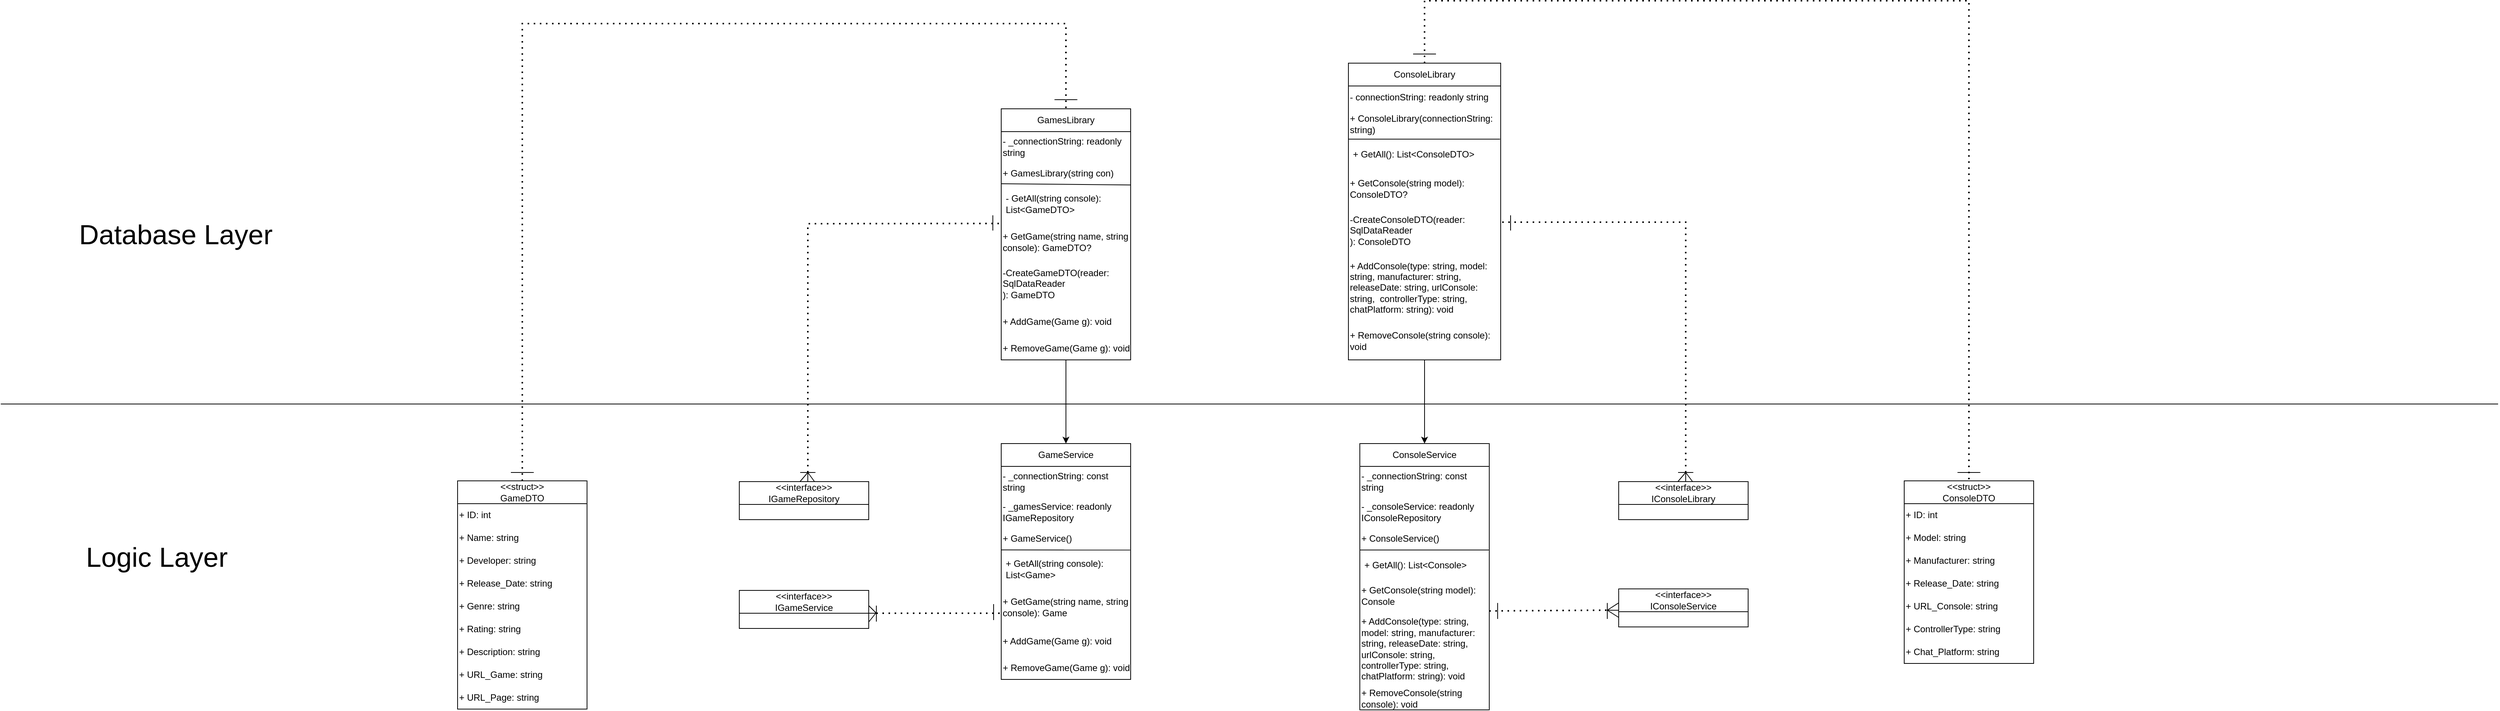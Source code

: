 <mxfile version="21.1.8" type="device">
  <diagram id="C5RBs43oDa-KdzZeNtuy" name="Page-1">
    <mxGraphModel dx="4166" dy="2347" grid="1" gridSize="10" guides="1" tooltips="1" connect="1" arrows="1" fold="1" page="1" pageScale="1" pageWidth="827" pageHeight="1169" math="0" shadow="0">
      <root>
        <mxCell id="WIyWlLk6GJQsqaUBKTNV-0" />
        <mxCell id="WIyWlLk6GJQsqaUBKTNV-1" parent="WIyWlLk6GJQsqaUBKTNV-0" />
        <mxCell id="LSPWSXQBOcd98Ju-pocV-0" value="GameService" style="swimlane;fontStyle=0;childLayout=stackLayout;horizontal=1;startSize=30;horizontalStack=0;resizeParent=1;resizeParentMax=0;resizeLast=0;collapsible=1;marginBottom=0;whiteSpace=wrap;html=1;" parent="WIyWlLk6GJQsqaUBKTNV-1" vertex="1">
          <mxGeometry x="-336" y="52" width="170" height="310" as="geometry" />
        </mxCell>
        <mxCell id="LSPWSXQBOcd98Ju-pocV-1" value="- _connectionString: const string" style="text;html=1;strokeColor=none;fillColor=none;align=left;verticalAlign=middle;whiteSpace=wrap;rounded=0;" parent="LSPWSXQBOcd98Ju-pocV-0" vertex="1">
          <mxGeometry y="30" width="170" height="40" as="geometry" />
        </mxCell>
        <mxCell id="LSPWSXQBOcd98Ju-pocV-2" value="- _gamesService: readonly IGameRepository" style="text;html=1;strokeColor=none;fillColor=none;align=left;verticalAlign=middle;whiteSpace=wrap;rounded=0;" parent="LSPWSXQBOcd98Ju-pocV-0" vertex="1">
          <mxGeometry y="70" width="170" height="40" as="geometry" />
        </mxCell>
        <mxCell id="LSPWSXQBOcd98Ju-pocV-3" value="+ GameService()" style="text;html=1;strokeColor=none;fillColor=none;align=left;verticalAlign=middle;whiteSpace=wrap;rounded=0;" parent="LSPWSXQBOcd98Ju-pocV-0" vertex="1">
          <mxGeometry y="110" width="170" height="30" as="geometry" />
        </mxCell>
        <mxCell id="LSPWSXQBOcd98Ju-pocV-4" value="" style="endArrow=none;html=1;rounded=0;entryX=0.996;entryY=-0.003;entryDx=0;entryDy=0;entryPerimeter=0;exitX=0.001;exitY=-0.004;exitDx=0;exitDy=0;exitPerimeter=0;" parent="LSPWSXQBOcd98Ju-pocV-0" source="LSPWSXQBOcd98Ju-pocV-5" target="LSPWSXQBOcd98Ju-pocV-5" edge="1">
          <mxGeometry width="50" height="50" relative="1" as="geometry">
            <mxPoint x="-4" y="190" as="sourcePoint" />
            <mxPoint x="46" y="140" as="targetPoint" />
          </mxGeometry>
        </mxCell>
        <mxCell id="LSPWSXQBOcd98Ju-pocV-5" value="+ GetAll(string console): List&amp;lt;Game&amp;gt;" style="text;strokeColor=none;fillColor=none;align=left;verticalAlign=middle;spacingLeft=4;spacingRight=4;overflow=hidden;points=[[0,0.5],[1,0.5]];portConstraint=eastwest;rotatable=0;whiteSpace=wrap;html=1;" parent="LSPWSXQBOcd98Ju-pocV-0" vertex="1">
          <mxGeometry y="140" width="170" height="50" as="geometry" />
        </mxCell>
        <mxCell id="LSPWSXQBOcd98Ju-pocV-6" value="+ GetGame(string name, string console): Game" style="text;html=1;strokeColor=none;fillColor=none;align=left;verticalAlign=middle;whiteSpace=wrap;rounded=0;" parent="LSPWSXQBOcd98Ju-pocV-0" vertex="1">
          <mxGeometry y="190" width="170" height="50" as="geometry" />
        </mxCell>
        <mxCell id="LSPWSXQBOcd98Ju-pocV-7" value="+ AddGame(Game g): void" style="text;html=1;strokeColor=none;fillColor=none;align=left;verticalAlign=middle;whiteSpace=wrap;rounded=0;" parent="LSPWSXQBOcd98Ju-pocV-0" vertex="1">
          <mxGeometry y="240" width="170" height="40" as="geometry" />
        </mxCell>
        <mxCell id="LSPWSXQBOcd98Ju-pocV-8" value="+ RemoveGame(Game g): void" style="text;html=1;strokeColor=none;fillColor=none;align=left;verticalAlign=middle;whiteSpace=wrap;rounded=0;" parent="LSPWSXQBOcd98Ju-pocV-0" vertex="1">
          <mxGeometry y="280" width="170" height="30" as="geometry" />
        </mxCell>
        <mxCell id="LSPWSXQBOcd98Ju-pocV-10" value="&amp;lt;&amp;lt;interface&amp;gt;&amp;gt;&lt;br&gt;IGameService" style="swimlane;fontStyle=0;childLayout=stackLayout;horizontal=1;startSize=30;horizontalStack=0;resizeParent=1;resizeParentMax=0;resizeLast=0;collapsible=1;marginBottom=0;whiteSpace=wrap;html=1;" parent="WIyWlLk6GJQsqaUBKTNV-1" vertex="1">
          <mxGeometry x="-680" y="245" width="170" height="50" as="geometry" />
        </mxCell>
        <mxCell id="LSPWSXQBOcd98Ju-pocV-12" value="GamesLibrary" style="swimlane;fontStyle=0;childLayout=stackLayout;horizontal=1;startSize=30;horizontalStack=0;resizeParent=1;resizeParentMax=0;resizeLast=0;collapsible=1;marginBottom=0;whiteSpace=wrap;html=1;" parent="WIyWlLk6GJQsqaUBKTNV-1" vertex="1">
          <mxGeometry x="-336" y="-388" width="170" height="330" as="geometry" />
        </mxCell>
        <mxCell id="LSPWSXQBOcd98Ju-pocV-13" value="- _connectionString: readonly string" style="text;html=1;strokeColor=none;fillColor=none;align=left;verticalAlign=middle;whiteSpace=wrap;rounded=0;" parent="LSPWSXQBOcd98Ju-pocV-12" vertex="1">
          <mxGeometry y="30" width="170" height="40" as="geometry" />
        </mxCell>
        <mxCell id="LSPWSXQBOcd98Ju-pocV-14" value="+ GamesLibrary(string con)" style="text;html=1;strokeColor=none;fillColor=none;align=left;verticalAlign=middle;whiteSpace=wrap;rounded=0;" parent="LSPWSXQBOcd98Ju-pocV-12" vertex="1">
          <mxGeometry y="70" width="170" height="30" as="geometry" />
        </mxCell>
        <mxCell id="LSPWSXQBOcd98Ju-pocV-15" value="- GetAll(string console): List&amp;lt;GameDTO&amp;gt;" style="text;strokeColor=none;fillColor=none;align=left;verticalAlign=middle;spacingLeft=4;spacingRight=4;overflow=hidden;points=[[0,0.5],[1,0.5]];portConstraint=eastwest;rotatable=0;whiteSpace=wrap;html=1;" parent="LSPWSXQBOcd98Ju-pocV-12" vertex="1">
          <mxGeometry y="100" width="170" height="50" as="geometry" />
        </mxCell>
        <mxCell id="LSPWSXQBOcd98Ju-pocV-16" value="+ GetGame(string name, string console): GameDTO?" style="text;html=1;strokeColor=none;fillColor=none;align=left;verticalAlign=middle;whiteSpace=wrap;rounded=0;" parent="LSPWSXQBOcd98Ju-pocV-12" vertex="1">
          <mxGeometry y="150" width="170" height="50" as="geometry" />
        </mxCell>
        <mxCell id="LSPWSXQBOcd98Ju-pocV-17" value="-CreateGameDTO(reader: SqlDataReader&lt;br&gt;): GameDTO" style="text;html=1;strokeColor=none;fillColor=none;align=left;verticalAlign=middle;whiteSpace=wrap;rounded=0;" parent="LSPWSXQBOcd98Ju-pocV-12" vertex="1">
          <mxGeometry y="200" width="170" height="60" as="geometry" />
        </mxCell>
        <mxCell id="LSPWSXQBOcd98Ju-pocV-18" value="+ AddGame(Game g): void" style="text;html=1;strokeColor=none;fillColor=none;align=left;verticalAlign=middle;whiteSpace=wrap;rounded=0;" parent="LSPWSXQBOcd98Ju-pocV-12" vertex="1">
          <mxGeometry y="260" width="170" height="40" as="geometry" />
        </mxCell>
        <mxCell id="LSPWSXQBOcd98Ju-pocV-19" value="+ RemoveGame(Game g): void" style="text;html=1;strokeColor=none;fillColor=none;align=left;verticalAlign=middle;whiteSpace=wrap;rounded=0;" parent="LSPWSXQBOcd98Ju-pocV-12" vertex="1">
          <mxGeometry y="300" width="170" height="30" as="geometry" />
        </mxCell>
        <mxCell id="LSPWSXQBOcd98Ju-pocV-20" value="" style="endArrow=none;html=1;rounded=0;exitX=-0.002;exitY=-0.03;exitDx=0;exitDy=0;exitPerimeter=0;entryX=1.003;entryY=0.003;entryDx=0;entryDy=0;entryPerimeter=0;" parent="LSPWSXQBOcd98Ju-pocV-12" source="LSPWSXQBOcd98Ju-pocV-15" target="LSPWSXQBOcd98Ju-pocV-15" edge="1">
          <mxGeometry width="50" height="50" relative="1" as="geometry">
            <mxPoint x="-54" y="401" as="sourcePoint" />
            <mxPoint x="-4" y="351" as="targetPoint" />
          </mxGeometry>
        </mxCell>
        <mxCell id="LSPWSXQBOcd98Ju-pocV-21" value="" style="endArrow=classic;html=1;rounded=0;entryX=0.5;entryY=0;entryDx=0;entryDy=0;" parent="WIyWlLk6GJQsqaUBKTNV-1" target="LSPWSXQBOcd98Ju-pocV-0" edge="1">
          <mxGeometry width="50" height="50" relative="1" as="geometry">
            <mxPoint x="-251" y="-58" as="sourcePoint" />
            <mxPoint x="-210" y="32" as="targetPoint" />
          </mxGeometry>
        </mxCell>
        <mxCell id="LSPWSXQBOcd98Ju-pocV-22" value="&amp;lt;&amp;lt;interface&amp;gt;&amp;gt;&lt;br&gt;IGameRepository" style="swimlane;fontStyle=0;childLayout=stackLayout;horizontal=1;startSize=30;horizontalStack=0;resizeParent=1;resizeParentMax=0;resizeLast=0;collapsible=1;marginBottom=0;whiteSpace=wrap;html=1;" parent="WIyWlLk6GJQsqaUBKTNV-1" vertex="1">
          <mxGeometry x="-680" y="102" width="170" height="50" as="geometry" />
        </mxCell>
        <mxCell id="LSPWSXQBOcd98Ju-pocV-24" value="" style="endArrow=classic;html=1;rounded=0;entryX=0.5;entryY=0;entryDx=0;entryDy=0;" parent="WIyWlLk6GJQsqaUBKTNV-1" target="LSPWSXQBOcd98Ju-pocV-22" edge="1">
          <mxGeometry width="50" height="50" relative="1" as="geometry">
            <mxPoint x="-595" y="102" as="sourcePoint" />
            <mxPoint x="-509" y="-242.24" as="targetPoint" />
          </mxGeometry>
        </mxCell>
        <mxCell id="LSPWSXQBOcd98Ju-pocV-26" value="&amp;lt;&amp;lt;struct&amp;gt;&amp;gt;&lt;br&gt;GameDTO" style="swimlane;fontStyle=0;childLayout=stackLayout;horizontal=1;startSize=30;horizontalStack=0;resizeParent=1;resizeParentMax=0;resizeLast=0;collapsible=1;marginBottom=0;whiteSpace=wrap;html=1;" parent="WIyWlLk6GJQsqaUBKTNV-1" vertex="1">
          <mxGeometry x="-1050" y="101" width="170" height="300" as="geometry" />
        </mxCell>
        <mxCell id="LSPWSXQBOcd98Ju-pocV-27" value="+ ID: int" style="text;html=1;strokeColor=none;fillColor=none;align=left;verticalAlign=middle;whiteSpace=wrap;rounded=0;" parent="LSPWSXQBOcd98Ju-pocV-26" vertex="1">
          <mxGeometry y="30" width="170" height="30" as="geometry" />
        </mxCell>
        <mxCell id="LSPWSXQBOcd98Ju-pocV-28" value="+ Name: string" style="text;html=1;strokeColor=none;fillColor=none;align=left;verticalAlign=middle;whiteSpace=wrap;rounded=0;" parent="LSPWSXQBOcd98Ju-pocV-26" vertex="1">
          <mxGeometry y="60" width="170" height="30" as="geometry" />
        </mxCell>
        <mxCell id="LSPWSXQBOcd98Ju-pocV-29" value="+ Developer: string" style="text;html=1;strokeColor=none;fillColor=none;align=left;verticalAlign=middle;whiteSpace=wrap;rounded=0;" parent="LSPWSXQBOcd98Ju-pocV-26" vertex="1">
          <mxGeometry y="90" width="170" height="30" as="geometry" />
        </mxCell>
        <mxCell id="LSPWSXQBOcd98Ju-pocV-30" value="+ Release_Date: string" style="text;html=1;strokeColor=none;fillColor=none;align=left;verticalAlign=middle;whiteSpace=wrap;rounded=0;" parent="LSPWSXQBOcd98Ju-pocV-26" vertex="1">
          <mxGeometry y="120" width="170" height="30" as="geometry" />
        </mxCell>
        <mxCell id="LSPWSXQBOcd98Ju-pocV-31" value="+ Genre: string" style="text;html=1;strokeColor=none;fillColor=none;align=left;verticalAlign=middle;whiteSpace=wrap;rounded=0;" parent="LSPWSXQBOcd98Ju-pocV-26" vertex="1">
          <mxGeometry y="150" width="170" height="30" as="geometry" />
        </mxCell>
        <mxCell id="LSPWSXQBOcd98Ju-pocV-32" value="+ Rating: string" style="text;html=1;strokeColor=none;fillColor=none;align=left;verticalAlign=middle;whiteSpace=wrap;rounded=0;" parent="LSPWSXQBOcd98Ju-pocV-26" vertex="1">
          <mxGeometry y="180" width="170" height="30" as="geometry" />
        </mxCell>
        <mxCell id="LSPWSXQBOcd98Ju-pocV-33" value="+ Description: string" style="text;html=1;strokeColor=none;fillColor=none;align=left;verticalAlign=middle;whiteSpace=wrap;rounded=0;" parent="LSPWSXQBOcd98Ju-pocV-26" vertex="1">
          <mxGeometry y="210" width="170" height="30" as="geometry" />
        </mxCell>
        <mxCell id="LSPWSXQBOcd98Ju-pocV-34" value="+ URL_Game: string" style="text;html=1;strokeColor=none;fillColor=none;align=left;verticalAlign=middle;whiteSpace=wrap;rounded=0;" parent="LSPWSXQBOcd98Ju-pocV-26" vertex="1">
          <mxGeometry y="240" width="170" height="30" as="geometry" />
        </mxCell>
        <mxCell id="LSPWSXQBOcd98Ju-pocV-35" value="+ URL_Page: string" style="text;html=1;strokeColor=none;fillColor=none;align=left;verticalAlign=middle;whiteSpace=wrap;rounded=0;" parent="LSPWSXQBOcd98Ju-pocV-26" vertex="1">
          <mxGeometry y="270" width="170" height="30" as="geometry" />
        </mxCell>
        <mxCell id="LSPWSXQBOcd98Ju-pocV-71" value="&amp;lt;&amp;lt;interface&amp;gt;&amp;gt;&lt;br&gt;IConsoleService" style="swimlane;fontStyle=0;childLayout=stackLayout;horizontal=1;startSize=30;horizontalStack=0;resizeParent=1;resizeParentMax=0;resizeLast=0;collapsible=1;marginBottom=0;whiteSpace=wrap;html=1;" parent="WIyWlLk6GJQsqaUBKTNV-1" vertex="1">
          <mxGeometry x="475" y="243" width="170" height="50" as="geometry" />
        </mxCell>
        <mxCell id="LSPWSXQBOcd98Ju-pocV-73" value="ConsoleService" style="swimlane;fontStyle=0;childLayout=stackLayout;horizontal=1;startSize=30;horizontalStack=0;resizeParent=1;resizeParentMax=0;resizeLast=0;collapsible=1;marginBottom=0;whiteSpace=wrap;html=1;" parent="WIyWlLk6GJQsqaUBKTNV-1" vertex="1">
          <mxGeometry x="135" y="52" width="170" height="350" as="geometry" />
        </mxCell>
        <mxCell id="LSPWSXQBOcd98Ju-pocV-74" value="- _connectionString: const string" style="text;html=1;strokeColor=none;fillColor=none;align=left;verticalAlign=middle;whiteSpace=wrap;rounded=0;" parent="LSPWSXQBOcd98Ju-pocV-73" vertex="1">
          <mxGeometry y="30" width="170" height="40" as="geometry" />
        </mxCell>
        <mxCell id="LSPWSXQBOcd98Ju-pocV-75" value="- _consoleService: readonly IConsoleRepository" style="text;html=1;strokeColor=none;fillColor=none;align=left;verticalAlign=middle;whiteSpace=wrap;rounded=0;" parent="LSPWSXQBOcd98Ju-pocV-73" vertex="1">
          <mxGeometry y="70" width="170" height="40" as="geometry" />
        </mxCell>
        <mxCell id="LSPWSXQBOcd98Ju-pocV-76" value="+ ConsoleService()" style="text;html=1;strokeColor=none;fillColor=none;align=left;verticalAlign=middle;whiteSpace=wrap;rounded=0;" parent="LSPWSXQBOcd98Ju-pocV-73" vertex="1">
          <mxGeometry y="110" width="170" height="30" as="geometry" />
        </mxCell>
        <mxCell id="LSPWSXQBOcd98Ju-pocV-77" value="" style="endArrow=none;html=1;rounded=0;entryX=0.996;entryY=-0.003;entryDx=0;entryDy=0;entryPerimeter=0;exitX=0.001;exitY=-0.004;exitDx=0;exitDy=0;exitPerimeter=0;" parent="LSPWSXQBOcd98Ju-pocV-73" source="LSPWSXQBOcd98Ju-pocV-78" target="LSPWSXQBOcd98Ju-pocV-78" edge="1">
          <mxGeometry width="50" height="50" relative="1" as="geometry">
            <mxPoint x="-4" y="190" as="sourcePoint" />
            <mxPoint x="46" y="140" as="targetPoint" />
          </mxGeometry>
        </mxCell>
        <mxCell id="LSPWSXQBOcd98Ju-pocV-78" value="+ GetAll(): List&amp;lt;Console&amp;gt;" style="text;strokeColor=none;fillColor=none;align=left;verticalAlign=middle;spacingLeft=4;spacingRight=4;overflow=hidden;points=[[0,0.5],[1,0.5]];portConstraint=eastwest;rotatable=0;whiteSpace=wrap;html=1;" parent="LSPWSXQBOcd98Ju-pocV-73" vertex="1">
          <mxGeometry y="140" width="170" height="40" as="geometry" />
        </mxCell>
        <mxCell id="LSPWSXQBOcd98Ju-pocV-79" value="+ GetConsole(string model): Console" style="text;html=1;strokeColor=none;fillColor=none;align=left;verticalAlign=middle;whiteSpace=wrap;rounded=0;" parent="LSPWSXQBOcd98Ju-pocV-73" vertex="1">
          <mxGeometry y="180" width="170" height="40" as="geometry" />
        </mxCell>
        <mxCell id="LSPWSXQBOcd98Ju-pocV-80" value="+ AddConsole(type: string, model: string, manufacturer: string, releaseDate: string, urlConsole: string,&amp;nbsp; controllerType: string, chatPlatform: string): void" style="text;html=1;strokeColor=none;fillColor=none;align=left;verticalAlign=middle;whiteSpace=wrap;rounded=0;" parent="LSPWSXQBOcd98Ju-pocV-73" vertex="1">
          <mxGeometry y="220" width="170" height="100" as="geometry" />
        </mxCell>
        <mxCell id="LSPWSXQBOcd98Ju-pocV-81" value="+ RemoveConsole(string console): void" style="text;html=1;strokeColor=none;fillColor=none;align=left;verticalAlign=middle;whiteSpace=wrap;rounded=0;" parent="LSPWSXQBOcd98Ju-pocV-73" vertex="1">
          <mxGeometry y="320" width="170" height="30" as="geometry" />
        </mxCell>
        <mxCell id="LSPWSXQBOcd98Ju-pocV-83" value="&amp;lt;&amp;lt;interface&amp;gt;&amp;gt;&lt;br&gt;IConsoleLibrary" style="swimlane;fontStyle=0;childLayout=stackLayout;horizontal=1;startSize=30;horizontalStack=0;resizeParent=1;resizeParentMax=0;resizeLast=0;collapsible=1;marginBottom=0;whiteSpace=wrap;html=1;" parent="WIyWlLk6GJQsqaUBKTNV-1" vertex="1">
          <mxGeometry x="475" y="102" width="170" height="50" as="geometry" />
        </mxCell>
        <mxCell id="LSPWSXQBOcd98Ju-pocV-85" value="ConsoleLibrary" style="swimlane;fontStyle=0;childLayout=stackLayout;horizontal=1;startSize=30;horizontalStack=0;resizeParent=1;resizeParentMax=0;resizeLast=0;collapsible=1;marginBottom=0;whiteSpace=wrap;html=1;" parent="WIyWlLk6GJQsqaUBKTNV-1" vertex="1">
          <mxGeometry x="120" y="-448" width="200" height="390" as="geometry" />
        </mxCell>
        <mxCell id="LSPWSXQBOcd98Ju-pocV-86" value="- connectionString: readonly string" style="text;html=1;strokeColor=none;fillColor=none;align=left;verticalAlign=middle;whiteSpace=wrap;rounded=0;" parent="LSPWSXQBOcd98Ju-pocV-85" vertex="1">
          <mxGeometry y="30" width="200" height="30" as="geometry" />
        </mxCell>
        <mxCell id="LSPWSXQBOcd98Ju-pocV-87" value="" style="endArrow=none;html=1;rounded=0;entryX=0.996;entryY=-0.003;entryDx=0;entryDy=0;entryPerimeter=0;exitX=0.001;exitY=-0.004;exitDx=0;exitDy=0;exitPerimeter=0;" parent="LSPWSXQBOcd98Ju-pocV-85" source="LSPWSXQBOcd98Ju-pocV-89" target="LSPWSXQBOcd98Ju-pocV-89" edge="1">
          <mxGeometry width="50" height="50" relative="1" as="geometry">
            <mxPoint x="-4" y="190" as="sourcePoint" />
            <mxPoint x="46" y="140" as="targetPoint" />
          </mxGeometry>
        </mxCell>
        <mxCell id="LSPWSXQBOcd98Ju-pocV-88" value="+ ConsoleLibrary(connectionString: string)" style="text;html=1;strokeColor=none;fillColor=none;align=left;verticalAlign=middle;whiteSpace=wrap;rounded=0;" parent="LSPWSXQBOcd98Ju-pocV-85" vertex="1">
          <mxGeometry y="60" width="200" height="40" as="geometry" />
        </mxCell>
        <mxCell id="LSPWSXQBOcd98Ju-pocV-89" value="+ GetAll(): List&amp;lt;ConsoleDTO&amp;gt;" style="text;strokeColor=none;fillColor=none;align=left;verticalAlign=middle;spacingLeft=4;spacingRight=4;overflow=hidden;points=[[0,0.5],[1,0.5]];portConstraint=eastwest;rotatable=0;whiteSpace=wrap;html=1;" parent="LSPWSXQBOcd98Ju-pocV-85" vertex="1">
          <mxGeometry y="100" width="200" height="40" as="geometry" />
        </mxCell>
        <mxCell id="LSPWSXQBOcd98Ju-pocV-90" value="+ GetConsole(string model): ConsoleDTO?" style="text;html=1;strokeColor=none;fillColor=none;align=left;verticalAlign=middle;whiteSpace=wrap;rounded=0;" parent="LSPWSXQBOcd98Ju-pocV-85" vertex="1">
          <mxGeometry y="140" width="200" height="50" as="geometry" />
        </mxCell>
        <mxCell id="LSPWSXQBOcd98Ju-pocV-91" value="-CreateConsoleDTO(reader: SqlDataReader&lt;br&gt;): ConsoleDTO" style="text;html=1;strokeColor=none;fillColor=none;align=left;verticalAlign=middle;whiteSpace=wrap;rounded=0;" parent="LSPWSXQBOcd98Ju-pocV-85" vertex="1">
          <mxGeometry y="190" width="200" height="60" as="geometry" />
        </mxCell>
        <mxCell id="LSPWSXQBOcd98Ju-pocV-92" value="+ AddConsole(type: string, model: string, manufacturer: string, releaseDate: string, urlConsole: string,&amp;nbsp; controllerType: string, chatPlatform: string): void" style="text;html=1;strokeColor=none;fillColor=none;align=left;verticalAlign=middle;whiteSpace=wrap;rounded=0;" parent="LSPWSXQBOcd98Ju-pocV-85" vertex="1">
          <mxGeometry y="250" width="200" height="90" as="geometry" />
        </mxCell>
        <mxCell id="LSPWSXQBOcd98Ju-pocV-93" value="+ RemoveConsole(string console): void" style="text;html=1;strokeColor=none;fillColor=none;align=left;verticalAlign=middle;whiteSpace=wrap;rounded=0;" parent="LSPWSXQBOcd98Ju-pocV-85" vertex="1">
          <mxGeometry y="340" width="200" height="50" as="geometry" />
        </mxCell>
        <mxCell id="LSPWSXQBOcd98Ju-pocV-95" value="&amp;lt;&amp;lt;struct&amp;gt;&amp;gt;&lt;br&gt;ConsoleDTO" style="swimlane;fontStyle=0;childLayout=stackLayout;horizontal=1;startSize=30;horizontalStack=0;resizeParent=1;resizeParentMax=0;resizeLast=0;collapsible=1;marginBottom=0;whiteSpace=wrap;html=1;" parent="WIyWlLk6GJQsqaUBKTNV-1" vertex="1">
          <mxGeometry x="850" y="101" width="170" height="240" as="geometry" />
        </mxCell>
        <mxCell id="LSPWSXQBOcd98Ju-pocV-96" value="+ ID: int" style="text;html=1;strokeColor=none;fillColor=none;align=left;verticalAlign=middle;whiteSpace=wrap;rounded=0;" parent="LSPWSXQBOcd98Ju-pocV-95" vertex="1">
          <mxGeometry y="30" width="170" height="30" as="geometry" />
        </mxCell>
        <mxCell id="LSPWSXQBOcd98Ju-pocV-97" value="+ Model: string" style="text;html=1;strokeColor=none;fillColor=none;align=left;verticalAlign=middle;whiteSpace=wrap;rounded=0;" parent="LSPWSXQBOcd98Ju-pocV-95" vertex="1">
          <mxGeometry y="60" width="170" height="30" as="geometry" />
        </mxCell>
        <mxCell id="LSPWSXQBOcd98Ju-pocV-98" value="+ Manufacturer: string" style="text;html=1;strokeColor=none;fillColor=none;align=left;verticalAlign=middle;whiteSpace=wrap;rounded=0;" parent="LSPWSXQBOcd98Ju-pocV-95" vertex="1">
          <mxGeometry y="90" width="170" height="30" as="geometry" />
        </mxCell>
        <mxCell id="LSPWSXQBOcd98Ju-pocV-99" value="+ Release_Date: string" style="text;html=1;strokeColor=none;fillColor=none;align=left;verticalAlign=middle;whiteSpace=wrap;rounded=0;" parent="LSPWSXQBOcd98Ju-pocV-95" vertex="1">
          <mxGeometry y="120" width="170" height="30" as="geometry" />
        </mxCell>
        <mxCell id="LSPWSXQBOcd98Ju-pocV-100" value="+ URL_Console: string" style="text;html=1;strokeColor=none;fillColor=none;align=left;verticalAlign=middle;whiteSpace=wrap;rounded=0;" parent="LSPWSXQBOcd98Ju-pocV-95" vertex="1">
          <mxGeometry y="150" width="170" height="30" as="geometry" />
        </mxCell>
        <mxCell id="LSPWSXQBOcd98Ju-pocV-101" value="+ ControllerType: string" style="text;html=1;strokeColor=none;fillColor=none;align=left;verticalAlign=middle;whiteSpace=wrap;rounded=0;" parent="LSPWSXQBOcd98Ju-pocV-95" vertex="1">
          <mxGeometry y="180" width="170" height="30" as="geometry" />
        </mxCell>
        <mxCell id="LSPWSXQBOcd98Ju-pocV-102" value="+ Chat_Platform: string" style="text;html=1;strokeColor=none;fillColor=none;align=left;verticalAlign=middle;whiteSpace=wrap;rounded=0;" parent="LSPWSXQBOcd98Ju-pocV-95" vertex="1">
          <mxGeometry y="210" width="170" height="30" as="geometry" />
        </mxCell>
        <mxCell id="S7ORjf1j-svzi4pX0CFQ-0" value="" style="endArrow=classic;html=1;rounded=0;entryX=0.5;entryY=0;entryDx=0;entryDy=0;exitX=0.5;exitY=1;exitDx=0;exitDy=0;" parent="WIyWlLk6GJQsqaUBKTNV-1" source="LSPWSXQBOcd98Ju-pocV-93" target="LSPWSXQBOcd98Ju-pocV-73" edge="1">
          <mxGeometry width="50" height="50" relative="1" as="geometry">
            <mxPoint x="120" y="-30" as="sourcePoint" />
            <mxPoint x="-30" y="172" as="targetPoint" />
          </mxGeometry>
        </mxCell>
        <mxCell id="fLxHhZpVU6w79f7GpXnS-2" value="" style="endArrow=none;html=1;rounded=0;" parent="WIyWlLk6GJQsqaUBKTNV-1" edge="1">
          <mxGeometry width="50" height="50" relative="1" as="geometry">
            <mxPoint x="-1650" as="sourcePoint" />
            <mxPoint x="1630" as="targetPoint" />
          </mxGeometry>
        </mxCell>
        <mxCell id="fLxHhZpVU6w79f7GpXnS-3" value="&lt;font style=&quot;font-size: 36px;&quot;&gt;Logic Layer&lt;/font&gt;" style="text;html=1;strokeColor=none;fillColor=none;align=center;verticalAlign=middle;whiteSpace=wrap;rounded=0;" parent="WIyWlLk6GJQsqaUBKTNV-1" vertex="1">
          <mxGeometry x="-1550" y="170" width="210" height="62" as="geometry" />
        </mxCell>
        <mxCell id="fLxHhZpVU6w79f7GpXnS-4" value="&lt;font style=&quot;font-size: 36px;&quot;&gt;Database Layer&lt;/font&gt;" style="text;html=1;strokeColor=none;fillColor=none;align=center;verticalAlign=middle;whiteSpace=wrap;rounded=0;" parent="WIyWlLk6GJQsqaUBKTNV-1" vertex="1">
          <mxGeometry x="-1560" y="-254" width="280" height="62" as="geometry" />
        </mxCell>
        <mxCell id="fLxHhZpVU6w79f7GpXnS-6" value="" style="endArrow=none;html=1;rounded=0;exitX=0.469;exitY=0;exitDx=0;exitDy=0;exitPerimeter=0;" parent="WIyWlLk6GJQsqaUBKTNV-1" edge="1">
          <mxGeometry width="50" height="50" relative="1" as="geometry">
            <mxPoint x="-600.27" y="102" as="sourcePoint" />
            <mxPoint x="-590" y="90" as="targetPoint" />
          </mxGeometry>
        </mxCell>
        <mxCell id="fLxHhZpVU6w79f7GpXnS-7" value="" style="endArrow=none;html=1;rounded=0;exitX=0.58;exitY=-0.005;exitDx=0;exitDy=0;exitPerimeter=0;" parent="WIyWlLk6GJQsqaUBKTNV-1" source="LSPWSXQBOcd98Ju-pocV-22" edge="1">
          <mxGeometry width="50" height="50" relative="1" as="geometry">
            <mxPoint x="-579.87" y="102.1" as="sourcePoint" />
            <mxPoint x="-590" y="90" as="targetPoint" />
          </mxGeometry>
        </mxCell>
        <mxCell id="fLxHhZpVU6w79f7GpXnS-8" value="" style="endArrow=none;html=1;rounded=0;" parent="WIyWlLk6GJQsqaUBKTNV-1" edge="1">
          <mxGeometry width="50" height="50" relative="1" as="geometry">
            <mxPoint x="-580" y="90" as="sourcePoint" />
            <mxPoint x="-600" y="90" as="targetPoint" />
          </mxGeometry>
        </mxCell>
        <mxCell id="fLxHhZpVU6w79f7GpXnS-9" value="" style="endArrow=none;html=1;rounded=0;" parent="WIyWlLk6GJQsqaUBKTNV-1" edge="1">
          <mxGeometry width="50" height="50" relative="1" as="geometry">
            <mxPoint x="-347" y="-248" as="sourcePoint" />
            <mxPoint x="-347" y="-228" as="targetPoint" />
          </mxGeometry>
        </mxCell>
        <mxCell id="fLxHhZpVU6w79f7GpXnS-14" value="" style="endArrow=none;html=1;rounded=0;exitX=0.469;exitY=0;exitDx=0;exitDy=0;exitPerimeter=0;" parent="WIyWlLk6GJQsqaUBKTNV-1" edge="1">
          <mxGeometry width="50" height="50" relative="1" as="geometry">
            <mxPoint x="552.73" y="102" as="sourcePoint" />
            <mxPoint x="563" y="90" as="targetPoint" />
          </mxGeometry>
        </mxCell>
        <mxCell id="fLxHhZpVU6w79f7GpXnS-15" value="" style="endArrow=none;html=1;rounded=0;exitX=0.58;exitY=-0.005;exitDx=0;exitDy=0;exitPerimeter=0;" parent="WIyWlLk6GJQsqaUBKTNV-1" edge="1">
          <mxGeometry width="50" height="50" relative="1" as="geometry">
            <mxPoint x="572" y="102" as="sourcePoint" />
            <mxPoint x="563" y="90" as="targetPoint" />
          </mxGeometry>
        </mxCell>
        <mxCell id="fLxHhZpVU6w79f7GpXnS-16" value="" style="endArrow=none;html=1;rounded=0;" parent="WIyWlLk6GJQsqaUBKTNV-1" edge="1">
          <mxGeometry width="50" height="50" relative="1" as="geometry">
            <mxPoint x="573" y="90" as="sourcePoint" />
            <mxPoint x="553" y="90" as="targetPoint" />
          </mxGeometry>
        </mxCell>
        <mxCell id="fLxHhZpVU6w79f7GpXnS-20" value="" style="endArrow=none;html=1;rounded=0;" parent="WIyWlLk6GJQsqaUBKTNV-1" edge="1">
          <mxGeometry width="50" height="50" relative="1" as="geometry">
            <mxPoint x="333" y="-248" as="sourcePoint" />
            <mxPoint x="333" y="-228" as="targetPoint" />
          </mxGeometry>
        </mxCell>
        <mxCell id="fLxHhZpVU6w79f7GpXnS-21" value="" style="endArrow=none;html=1;rounded=0;entryX=-0.003;entryY=0.562;entryDx=0;entryDy=0;entryPerimeter=0;" parent="WIyWlLk6GJQsqaUBKTNV-1" target="LSPWSXQBOcd98Ju-pocV-71" edge="1">
          <mxGeometry width="50" height="50" relative="1" as="geometry">
            <mxPoint x="460" y="271" as="sourcePoint" />
            <mxPoint x="475" y="269" as="targetPoint" />
          </mxGeometry>
        </mxCell>
        <mxCell id="fLxHhZpVU6w79f7GpXnS-23" value="" style="endArrow=none;html=1;rounded=0;" parent="WIyWlLk6GJQsqaUBKTNV-1" edge="1">
          <mxGeometry width="50" height="50" relative="1" as="geometry">
            <mxPoint x="-346" y="284" as="sourcePoint" />
            <mxPoint x="-346" y="263.012" as="targetPoint" />
          </mxGeometry>
        </mxCell>
        <mxCell id="fLxHhZpVU6w79f7GpXnS-24" value="" style="endArrow=none;html=1;rounded=0;exitX=1;exitY=0.5;exitDx=0;exitDy=0;" parent="WIyWlLk6GJQsqaUBKTNV-1" edge="1">
          <mxGeometry width="50" height="50" relative="1" as="geometry">
            <mxPoint x="-510" y="265" as="sourcePoint" />
            <mxPoint x="-500" y="275" as="targetPoint" />
          </mxGeometry>
        </mxCell>
        <mxCell id="fLxHhZpVU6w79f7GpXnS-25" value="" style="endArrow=none;html=1;rounded=0;exitX=1;exitY=0.75;exitDx=0;exitDy=0;" parent="WIyWlLk6GJQsqaUBKTNV-1" edge="1">
          <mxGeometry width="50" height="50" relative="1" as="geometry">
            <mxPoint x="-510.0" y="286.5" as="sourcePoint" />
            <mxPoint x="-500" y="274" as="targetPoint" />
          </mxGeometry>
        </mxCell>
        <mxCell id="fLxHhZpVU6w79f7GpXnS-26" value="" style="endArrow=none;html=1;rounded=0;" parent="WIyWlLk6GJQsqaUBKTNV-1" edge="1">
          <mxGeometry width="50" height="50" relative="1" as="geometry">
            <mxPoint x="-500" y="286" as="sourcePoint" />
            <mxPoint x="-500" y="265.012" as="targetPoint" />
          </mxGeometry>
        </mxCell>
        <mxCell id="fLxHhZpVU6w79f7GpXnS-27" value="" style="endArrow=none;html=1;rounded=0;" parent="WIyWlLk6GJQsqaUBKTNV-1" edge="1">
          <mxGeometry width="50" height="50" relative="1" as="geometry">
            <mxPoint x="316" y="282.49" as="sourcePoint" />
            <mxPoint x="316" y="261.502" as="targetPoint" />
          </mxGeometry>
        </mxCell>
        <mxCell id="fLxHhZpVU6w79f7GpXnS-29" value="" style="endArrow=none;html=1;rounded=0;entryX=-0.002;entryY=0.352;entryDx=0;entryDy=0;entryPerimeter=0;" parent="WIyWlLk6GJQsqaUBKTNV-1" edge="1">
          <mxGeometry width="50" height="50" relative="1" as="geometry">
            <mxPoint x="460" y="271" as="sourcePoint" />
            <mxPoint x="474.66" y="261.6" as="targetPoint" />
          </mxGeometry>
        </mxCell>
        <mxCell id="fLxHhZpVU6w79f7GpXnS-30" value="" style="endArrow=none;html=1;rounded=0;entryX=0;entryY=0.75;entryDx=0;entryDy=0;" parent="WIyWlLk6GJQsqaUBKTNV-1" target="LSPWSXQBOcd98Ju-pocV-71" edge="1">
          <mxGeometry width="50" height="50" relative="1" as="geometry">
            <mxPoint x="460" y="271" as="sourcePoint" />
            <mxPoint x="480" y="280" as="targetPoint" />
          </mxGeometry>
        </mxCell>
        <mxCell id="fLxHhZpVU6w79f7GpXnS-31" value="" style="endArrow=none;html=1;rounded=0;" parent="WIyWlLk6GJQsqaUBKTNV-1" edge="1">
          <mxGeometry width="50" height="50" relative="1" as="geometry">
            <mxPoint x="460" y="282.49" as="sourcePoint" />
            <mxPoint x="460" y="261.502" as="targetPoint" />
          </mxGeometry>
        </mxCell>
        <mxCell id="Q5_j9C3CjaXa9xSVRivW-2" value="" style="endArrow=none;html=1;rounded=0;" parent="WIyWlLk6GJQsqaUBKTNV-1" edge="1">
          <mxGeometry width="50" height="50" relative="1" as="geometry">
            <mxPoint x="-980" y="90" as="sourcePoint" />
            <mxPoint x="-950" y="90" as="targetPoint" />
          </mxGeometry>
        </mxCell>
        <mxCell id="Q5_j9C3CjaXa9xSVRivW-3" value="" style="endArrow=none;html=1;rounded=0;" parent="WIyWlLk6GJQsqaUBKTNV-1" edge="1">
          <mxGeometry width="50" height="50" relative="1" as="geometry">
            <mxPoint x="-266" y="-400" as="sourcePoint" />
            <mxPoint x="-236" y="-400" as="targetPoint" />
          </mxGeometry>
        </mxCell>
        <mxCell id="Q5_j9C3CjaXa9xSVRivW-4" value="" style="endArrow=none;html=1;rounded=0;" parent="WIyWlLk6GJQsqaUBKTNV-1" edge="1">
          <mxGeometry width="50" height="50" relative="1" as="geometry">
            <mxPoint x="205" y="-460" as="sourcePoint" />
            <mxPoint x="235" y="-460" as="targetPoint" />
            <Array as="points" />
          </mxGeometry>
        </mxCell>
        <mxCell id="Q5_j9C3CjaXa9xSVRivW-5" value="" style="endArrow=none;html=1;rounded=0;" parent="WIyWlLk6GJQsqaUBKTNV-1" edge="1">
          <mxGeometry width="50" height="50" relative="1" as="geometry">
            <mxPoint x="920" y="90" as="sourcePoint" />
            <mxPoint x="950" y="90" as="targetPoint" />
            <Array as="points" />
          </mxGeometry>
        </mxCell>
        <mxCell id="mZWTlN7bnbhT2EyGxWi5-3" value="" style="endArrow=none;dashed=1;html=1;dashPattern=1 3;strokeWidth=2;rounded=0;entryX=-0.001;entryY=1.014;entryDx=0;entryDy=0;entryPerimeter=0;" edge="1" parent="WIyWlLk6GJQsqaUBKTNV-1" target="LSPWSXQBOcd98Ju-pocV-15">
          <mxGeometry width="50" height="50" relative="1" as="geometry">
            <mxPoint x="-590" y="90" as="sourcePoint" />
            <mxPoint x="-290" y="-50" as="targetPoint" />
            <Array as="points">
              <mxPoint x="-590" y="-237" />
            </Array>
          </mxGeometry>
        </mxCell>
        <mxCell id="mZWTlN7bnbhT2EyGxWi5-4" value="" style="endArrow=none;html=1;rounded=0;exitX=0.529;exitY=0.006;exitDx=0;exitDy=0;exitPerimeter=0;" edge="1" parent="WIyWlLk6GJQsqaUBKTNV-1" source="LSPWSXQBOcd98Ju-pocV-22">
          <mxGeometry width="50" height="50" relative="1" as="geometry">
            <mxPoint x="-600" y="120" as="sourcePoint" />
            <mxPoint x="-590" y="90" as="targetPoint" />
          </mxGeometry>
        </mxCell>
        <mxCell id="mZWTlN7bnbhT2EyGxWi5-5" value="" style="endArrow=none;dashed=1;html=1;dashPattern=1 3;strokeWidth=2;rounded=0;exitX=0.5;exitY=0;exitDx=0;exitDy=0;entryX=0.5;entryY=0;entryDx=0;entryDy=0;" edge="1" parent="WIyWlLk6GJQsqaUBKTNV-1" source="LSPWSXQBOcd98Ju-pocV-26" target="LSPWSXQBOcd98Ju-pocV-12">
          <mxGeometry width="50" height="50" relative="1" as="geometry">
            <mxPoint x="-430" y="170" as="sourcePoint" />
            <mxPoint x="-380" y="120" as="targetPoint" />
            <Array as="points">
              <mxPoint x="-965" y="-500" />
              <mxPoint x="-251" y="-500" />
            </Array>
          </mxGeometry>
        </mxCell>
        <mxCell id="mZWTlN7bnbhT2EyGxWi5-6" value="" style="endArrow=none;html=1;rounded=0;" edge="1" parent="WIyWlLk6GJQsqaUBKTNV-1">
          <mxGeometry width="50" height="50" relative="1" as="geometry">
            <mxPoint x="-510" y="275" as="sourcePoint" />
            <mxPoint x="-500" y="275" as="targetPoint" />
          </mxGeometry>
        </mxCell>
        <mxCell id="mZWTlN7bnbhT2EyGxWi5-8" value="" style="endArrow=none;dashed=1;html=1;dashPattern=1 3;strokeWidth=2;rounded=0;" edge="1" parent="WIyWlLk6GJQsqaUBKTNV-1">
          <mxGeometry width="50" height="50" relative="1" as="geometry">
            <mxPoint x="-500" y="275" as="sourcePoint" />
            <mxPoint x="-336" y="275" as="targetPoint" />
          </mxGeometry>
        </mxCell>
        <mxCell id="mZWTlN7bnbhT2EyGxWi5-9" value="" style="endArrow=none;dashed=1;html=1;dashPattern=1 3;strokeWidth=2;rounded=0;exitX=1;exitY=1;exitDx=0;exitDy=0;" edge="1" parent="WIyWlLk6GJQsqaUBKTNV-1" source="LSPWSXQBOcd98Ju-pocV-79">
          <mxGeometry width="50" height="50" relative="1" as="geometry">
            <mxPoint x="450" y="290" as="sourcePoint" />
            <mxPoint x="460" y="271" as="targetPoint" />
          </mxGeometry>
        </mxCell>
        <mxCell id="mZWTlN7bnbhT2EyGxWi5-10" value="" style="endArrow=none;html=1;rounded=0;exitX=0.5;exitY=0;exitDx=0;exitDy=0;" edge="1" parent="WIyWlLk6GJQsqaUBKTNV-1">
          <mxGeometry width="50" height="50" relative="1" as="geometry">
            <mxPoint x="563" y="102" as="sourcePoint" />
            <mxPoint x="563" y="90" as="targetPoint" />
          </mxGeometry>
        </mxCell>
        <mxCell id="mZWTlN7bnbhT2EyGxWi5-11" value="" style="endArrow=none;dashed=1;html=1;dashPattern=1 3;strokeWidth=2;rounded=0;" edge="1" parent="WIyWlLk6GJQsqaUBKTNV-1">
          <mxGeometry width="50" height="50" relative="1" as="geometry">
            <mxPoint x="563" y="90" as="sourcePoint" />
            <mxPoint x="320" y="-239" as="targetPoint" />
            <Array as="points">
              <mxPoint x="563" y="-239" />
            </Array>
          </mxGeometry>
        </mxCell>
        <mxCell id="mZWTlN7bnbhT2EyGxWi5-13" value="" style="endArrow=none;dashed=1;html=1;dashPattern=1 3;strokeWidth=2;rounded=0;exitX=0.5;exitY=0;exitDx=0;exitDy=0;entryX=0.5;entryY=0;entryDx=0;entryDy=0;" edge="1" parent="WIyWlLk6GJQsqaUBKTNV-1" source="LSPWSXQBOcd98Ju-pocV-85" target="LSPWSXQBOcd98Ju-pocV-95">
          <mxGeometry width="50" height="50" relative="1" as="geometry">
            <mxPoint x="510" y="-170" as="sourcePoint" />
            <mxPoint x="940" y="100" as="targetPoint" />
            <Array as="points">
              <mxPoint x="220" y="-530" />
              <mxPoint x="935" y="-530" />
            </Array>
          </mxGeometry>
        </mxCell>
      </root>
    </mxGraphModel>
  </diagram>
</mxfile>
